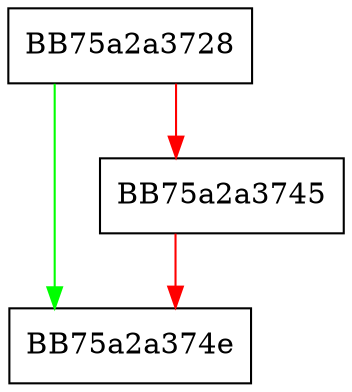 digraph sqlite3_log {
  node [shape="box"];
  graph [splines=ortho];
  BB75a2a3728 -> BB75a2a374e [color="green"];
  BB75a2a3728 -> BB75a2a3745 [color="red"];
  BB75a2a3745 -> BB75a2a374e [color="red"];
}